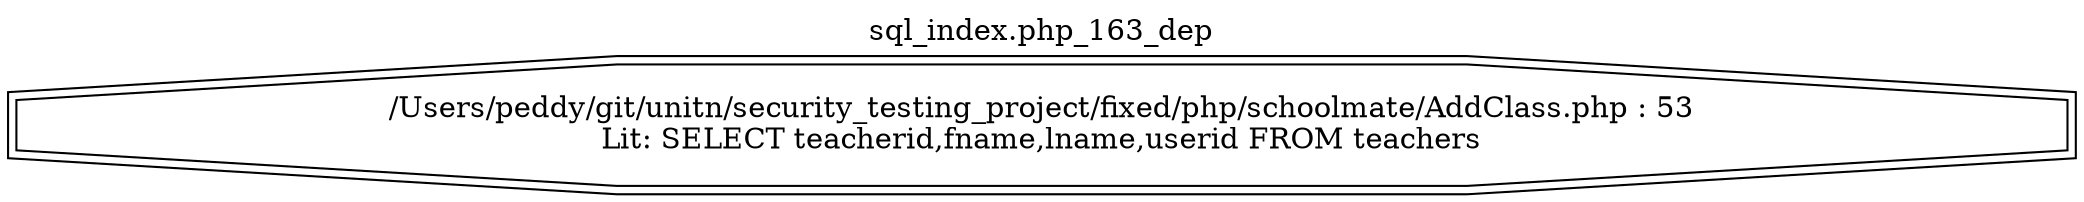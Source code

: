 digraph cfg {
  label="sql_index.php_163_dep";
  labelloc=t;
  n1 [shape=doubleoctagon, label="/Users/peddy/git/unitn/security_testing_project/fixed/php/schoolmate/AddClass.php : 53\nLit: SELECT teacherid,fname,lname,userid FROM teachers\n"];
}
